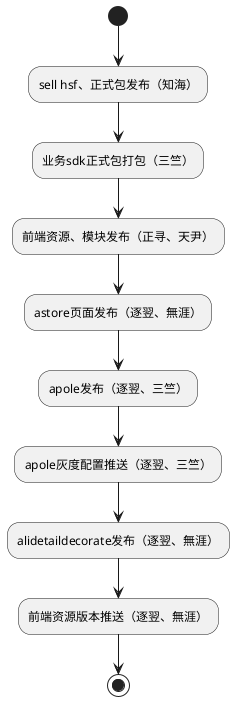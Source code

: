 @startuml
(*) --> "sell hsf、正式包发布（知海）"
--> "业务sdk正式包打包（三竺）"
--> "前端资源、模块发布（正寻、天尹）"
--> "astore页面发布（逐翌、無涯）"
--> "apole发布（逐翌、三竺）"
--> "apole灰度配置推送（逐翌、三竺）"
--> "alidetaildecorate发布（逐翌、無涯）"
--> "前端资源版本推送（逐翌、無涯）"
-->(*)
@enduml